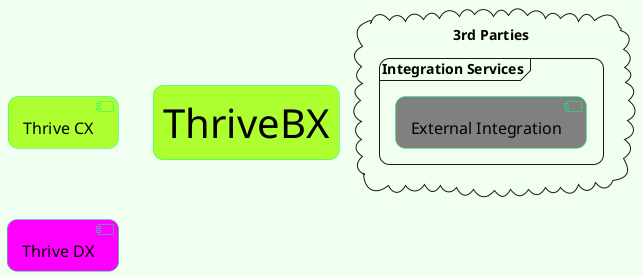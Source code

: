 @startuml
' site_map_template1.puml
' Site Map Template 1
' created: Murali Krishnan, Dec 14, 2020
'

' -------------- -------------- -------------- --------------
' simple_1.iuml - list of simple reusable items of style
' -------------- -------------- -------------- --------------

!$ConsumerColor = "#GreenYellow"
!$BusinessColor = "#Aqua"
!$AdminColor = "#Magenta"

skinparam linetype ortho
skinparam backgroundColor HoneyDew
skinparam roundcorner 20

skinparam class {
  BackgroundColor Gray
  ArrowColor SeaGreen
  FontSize 16
  BorderColor SpringGreen
}

skinparam agent {
  BackgroundColor GreenYellow
  ArrowColor SeaGreen
  FontSize 40
  BorderColor SpringGreen
}

skinparam component {
  BackgroundColor Green
  ArrowColor SeaGreen
  FontSize 16
  BorderColor SpringGreen
}


' -------------- -------------- -------------- --------------
' site_map - main section goes here
' -------------- -------------- -------------- --------------

agent [Thrive CX] $ConsumerColor

agent ThriveBX
' $BusinessColor

agent [Thrive DX] $AdminColor

cloud "3rd Parties" {

  frame "Integration Services" {
    component [External Integration] #Gray
  }

}

@enduml
